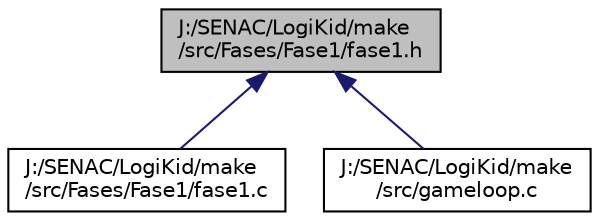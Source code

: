 digraph "J:/SENAC/LogiKid/make/src/Fases/Fase1/fase1.h"
{
  edge [fontname="Helvetica",fontsize="10",labelfontname="Helvetica",labelfontsize="10"];
  node [fontname="Helvetica",fontsize="10",shape=record];
  Node1 [label="J:/SENAC/LogiKid/make\l/src/Fases/Fase1/fase1.h",height=0.2,width=0.4,color="black", fillcolor="grey75", style="filled" fontcolor="black"];
  Node1 -> Node2 [dir="back",color="midnightblue",fontsize="10",style="solid",fontname="Helvetica"];
  Node2 [label="J:/SENAC/LogiKid/make\l/src/Fases/Fase1/fase1.c",height=0.2,width=0.4,color="black", fillcolor="white", style="filled",URL="$fase1_8c.html"];
  Node1 -> Node3 [dir="back",color="midnightblue",fontsize="10",style="solid",fontname="Helvetica"];
  Node3 [label="J:/SENAC/LogiKid/make\l/src/gameloop.c",height=0.2,width=0.4,color="black", fillcolor="white", style="filled",URL="$gameloop_8c.html"];
}
